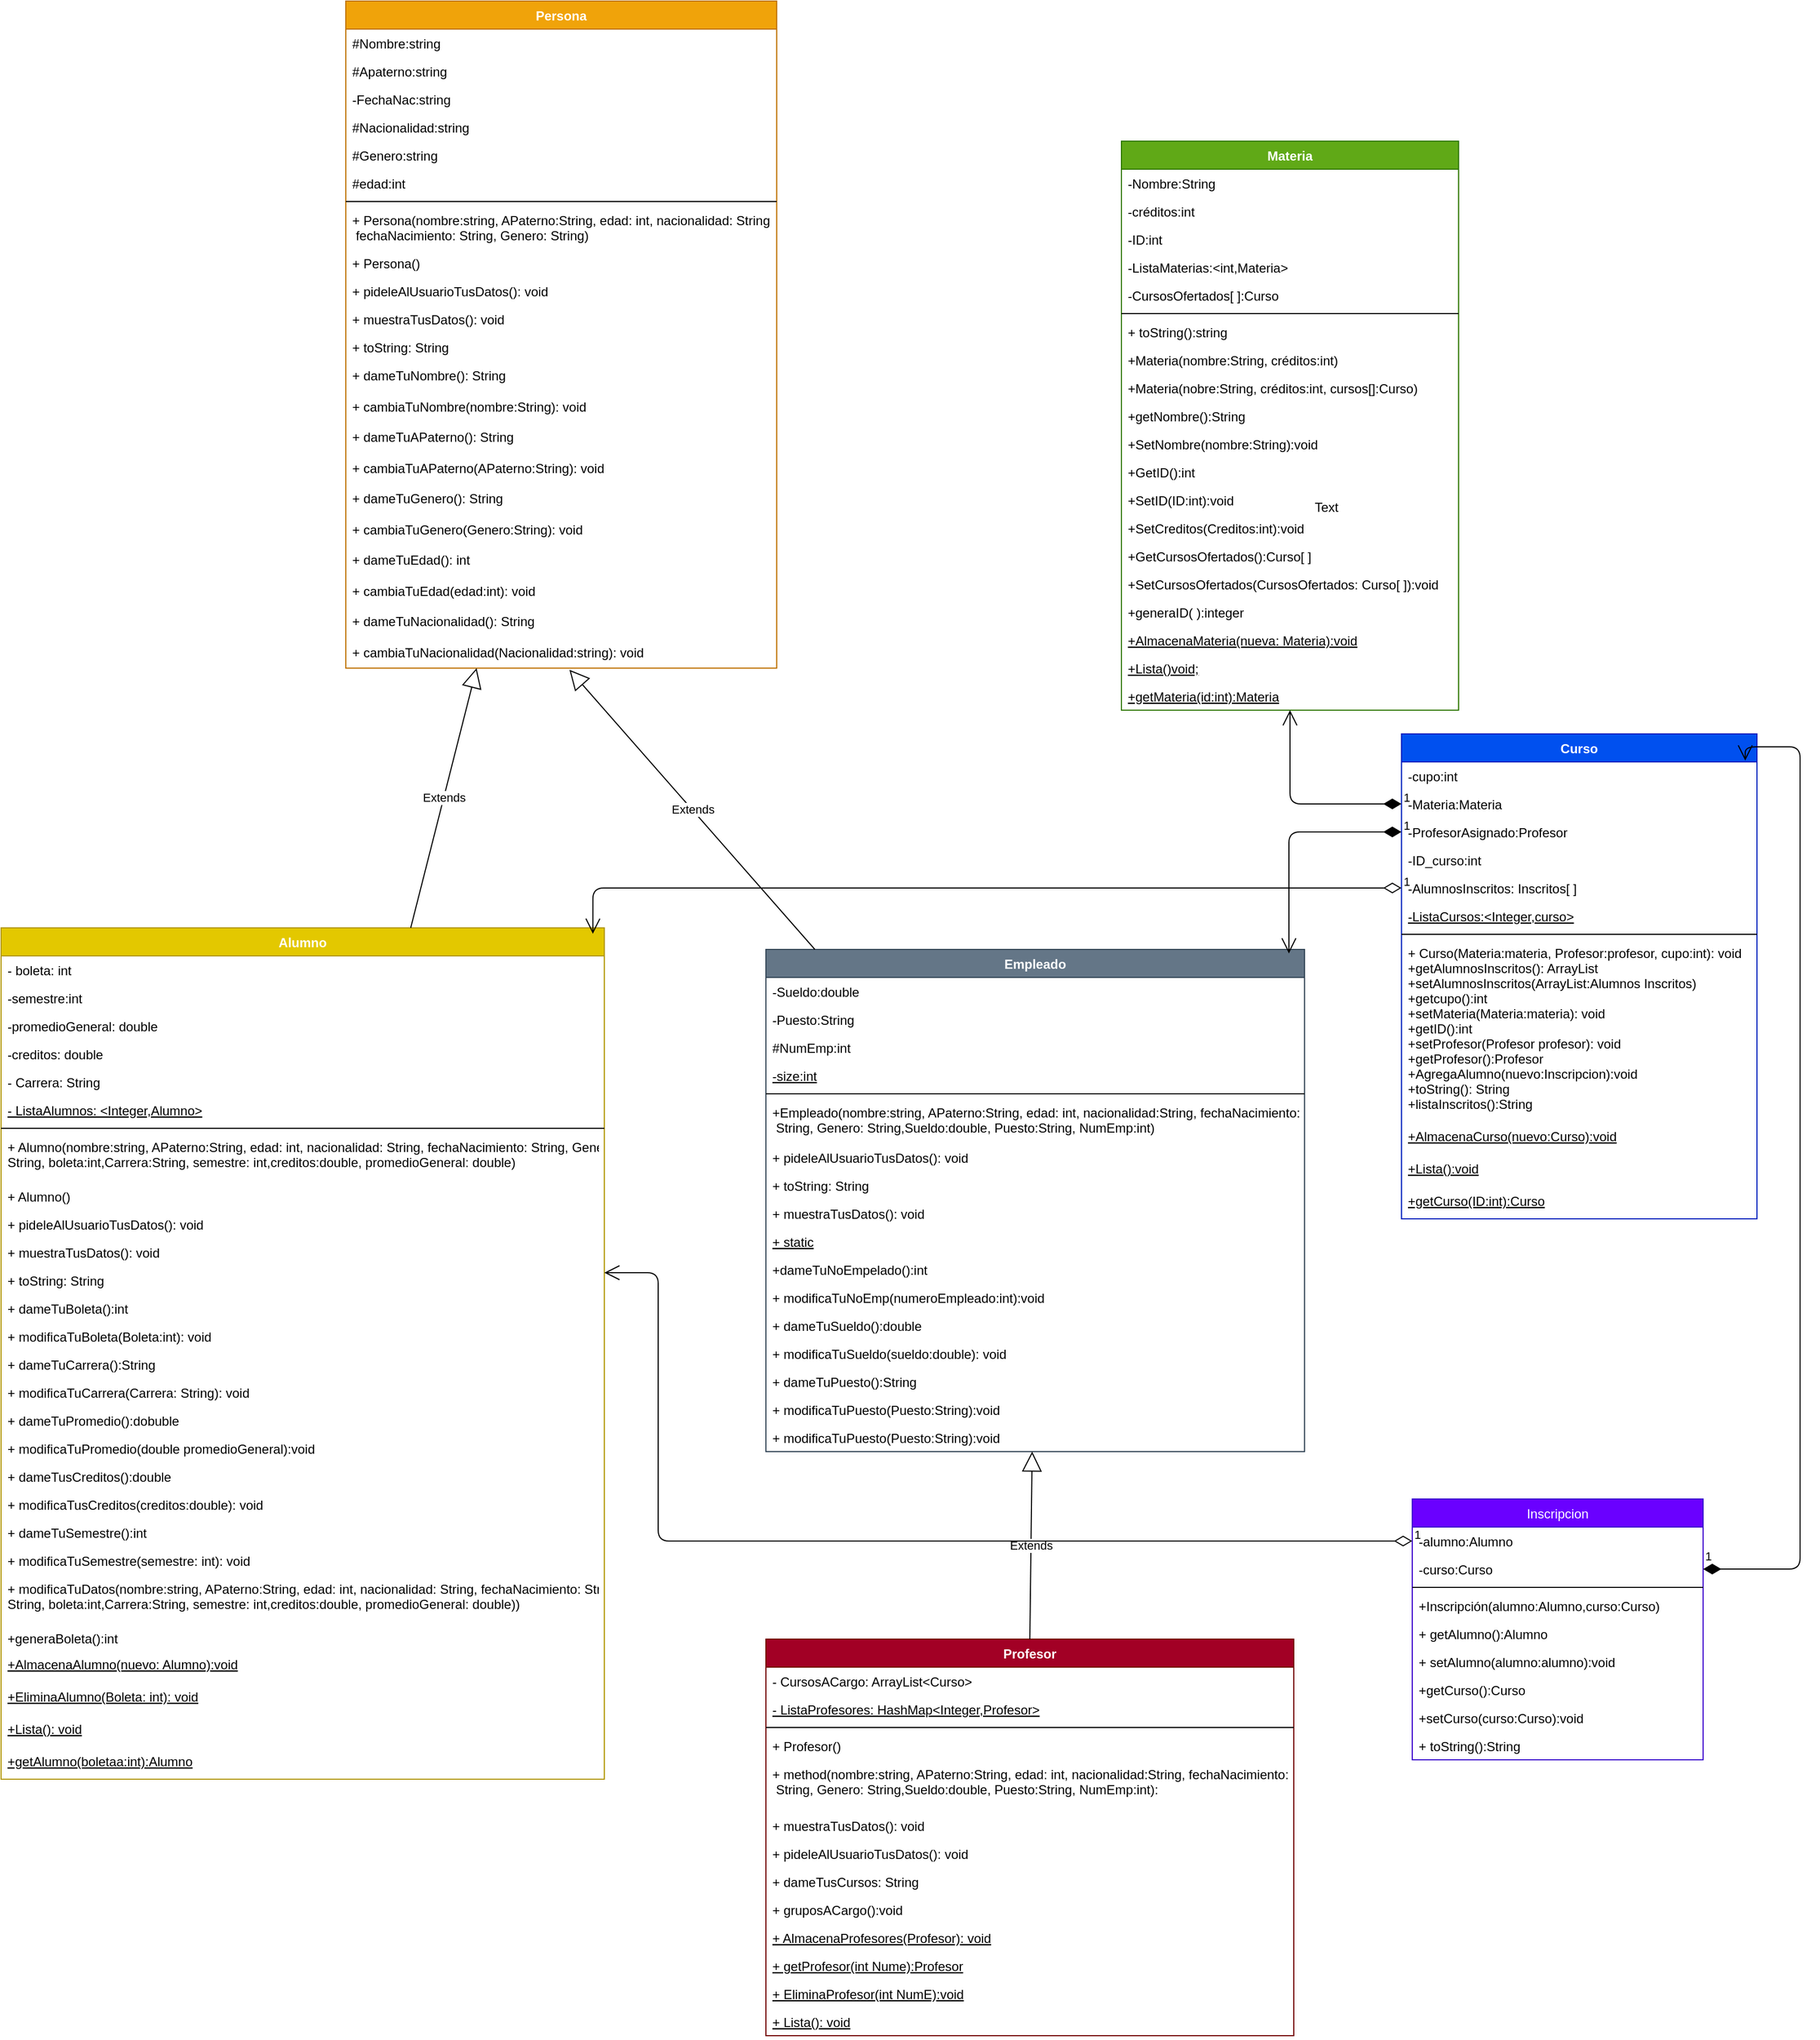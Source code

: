 <mxfile>
    <diagram id="DETd0it6jp1pY8mxOBDr" name="Página-1">
        <mxGraphModel dx="1368" dy="1841" grid="1" gridSize="10" guides="1" tooltips="1" connect="1" arrows="1" fold="1" page="1" pageScale="1" pageWidth="827" pageHeight="1169" math="0" shadow="0">
            <root>
                <mxCell id="0"/>
                <mxCell id="1" parent="0"/>
                <mxCell id="2" value="Persona" style="swimlane;fontStyle=1;align=center;verticalAlign=top;childLayout=stackLayout;horizontal=1;startSize=26;horizontalStack=0;resizeParent=1;resizeParentMax=0;resizeLast=0;collapsible=1;marginBottom=0;fillColor=#f0a30a;strokeColor=#BD7000;fontColor=#ffffff;" parent="1" vertex="1">
                    <mxGeometry x="-390" y="-750" width="400" height="619" as="geometry"/>
                </mxCell>
                <mxCell id="3" value="#Nombre:string" style="text;strokeColor=none;fillColor=none;align=left;verticalAlign=top;spacingLeft=4;spacingRight=4;overflow=hidden;rotatable=0;points=[[0,0.5],[1,0.5]];portConstraint=eastwest;" parent="2" vertex="1">
                    <mxGeometry y="26" width="400" height="26" as="geometry"/>
                </mxCell>
                <mxCell id="4" value="#Apaterno:string" style="text;strokeColor=none;fillColor=none;align=left;verticalAlign=top;spacingLeft=4;spacingRight=4;overflow=hidden;rotatable=0;points=[[0,0.5],[1,0.5]];portConstraint=eastwest;" parent="2" vertex="1">
                    <mxGeometry y="52" width="400" height="26" as="geometry"/>
                </mxCell>
                <mxCell id="5" value="-FechaNac:string" style="text;strokeColor=none;fillColor=none;align=left;verticalAlign=top;spacingLeft=4;spacingRight=4;overflow=hidden;rotatable=0;points=[[0,0.5],[1,0.5]];portConstraint=eastwest;" parent="2" vertex="1">
                    <mxGeometry y="78" width="400" height="26" as="geometry"/>
                </mxCell>
                <mxCell id="6" value="#Nacionalidad:string" style="text;strokeColor=none;fillColor=none;align=left;verticalAlign=top;spacingLeft=4;spacingRight=4;overflow=hidden;rotatable=0;points=[[0,0.5],[1,0.5]];portConstraint=eastwest;" parent="2" vertex="1">
                    <mxGeometry y="104" width="400" height="26" as="geometry"/>
                </mxCell>
                <mxCell id="7" value="#Genero:string" style="text;strokeColor=none;fillColor=none;align=left;verticalAlign=top;spacingLeft=4;spacingRight=4;overflow=hidden;rotatable=0;points=[[0,0.5],[1,0.5]];portConstraint=eastwest;" parent="2" vertex="1">
                    <mxGeometry y="130" width="400" height="26" as="geometry"/>
                </mxCell>
                <mxCell id="8" value="#edad:int" style="text;strokeColor=none;fillColor=none;align=left;verticalAlign=top;spacingLeft=4;spacingRight=4;overflow=hidden;rotatable=0;points=[[0,0.5],[1,0.5]];portConstraint=eastwest;" parent="2" vertex="1">
                    <mxGeometry y="156" width="400" height="26" as="geometry"/>
                </mxCell>
                <mxCell id="9" value="" style="line;strokeWidth=1;fillColor=none;align=left;verticalAlign=middle;spacingTop=-1;spacingLeft=3;spacingRight=3;rotatable=0;labelPosition=right;points=[];portConstraint=eastwest;" parent="2" vertex="1">
                    <mxGeometry y="182" width="400" height="8" as="geometry"/>
                </mxCell>
                <mxCell id="10" value="+ Persona(nombre:string, APaterno:String, edad: int, nacionalidad: String,&#10; fechaNacimiento: String, Genero: String)" style="text;strokeColor=none;fillColor=none;align=left;verticalAlign=top;spacingLeft=4;spacingRight=4;overflow=hidden;rotatable=0;points=[[0,0.5],[1,0.5]];portConstraint=eastwest;" parent="2" vertex="1">
                    <mxGeometry y="190" width="400" height="40" as="geometry"/>
                </mxCell>
                <mxCell id="11" value="+ Persona()" style="text;strokeColor=none;fillColor=none;align=left;verticalAlign=top;spacingLeft=4;spacingRight=4;overflow=hidden;rotatable=0;points=[[0,0.5],[1,0.5]];portConstraint=eastwest;" parent="2" vertex="1">
                    <mxGeometry y="230" width="400" height="26" as="geometry"/>
                </mxCell>
                <mxCell id="12" value="+ pideleAlUsuarioTusDatos(): void " style="text;strokeColor=none;fillColor=none;align=left;verticalAlign=top;spacingLeft=4;spacingRight=4;overflow=hidden;rotatable=0;points=[[0,0.5],[1,0.5]];portConstraint=eastwest;" parent="2" vertex="1">
                    <mxGeometry y="256" width="400" height="26" as="geometry"/>
                </mxCell>
                <mxCell id="13" value="+ muestraTusDatos(): void" style="text;strokeColor=none;fillColor=none;align=left;verticalAlign=top;spacingLeft=4;spacingRight=4;overflow=hidden;rotatable=0;points=[[0,0.5],[1,0.5]];portConstraint=eastwest;" parent="2" vertex="1">
                    <mxGeometry y="282" width="400" height="26" as="geometry"/>
                </mxCell>
                <mxCell id="14" value="+ toString: String" style="text;strokeColor=none;fillColor=none;align=left;verticalAlign=top;spacingLeft=4;spacingRight=4;overflow=hidden;rotatable=0;points=[[0,0.5],[1,0.5]];portConstraint=eastwest;" parent="2" vertex="1">
                    <mxGeometry y="308" width="400" height="26" as="geometry"/>
                </mxCell>
                <mxCell id="15" value="+ dameTuNombre(): String" style="text;strokeColor=none;fillColor=none;align=left;verticalAlign=top;spacingLeft=4;spacingRight=4;overflow=hidden;rotatable=0;points=[[0,0.5],[1,0.5]];portConstraint=eastwest;" parent="2" vertex="1">
                    <mxGeometry y="334" width="400" height="29" as="geometry"/>
                </mxCell>
                <mxCell id="16" value="+ cambiaTuNombre(nombre:String): void" style="text;strokeColor=none;fillColor=none;align=left;verticalAlign=top;spacingLeft=4;spacingRight=4;overflow=hidden;rotatable=0;points=[[0,0.5],[1,0.5]];portConstraint=eastwest;" parent="2" vertex="1">
                    <mxGeometry y="363" width="400" height="28" as="geometry"/>
                </mxCell>
                <mxCell id="17" value="+ dameTuAPaterno(): String" style="text;strokeColor=none;fillColor=none;align=left;verticalAlign=top;spacingLeft=4;spacingRight=4;overflow=hidden;rotatable=0;points=[[0,0.5],[1,0.5]];portConstraint=eastwest;" parent="2" vertex="1">
                    <mxGeometry y="391" width="400" height="29" as="geometry"/>
                </mxCell>
                <mxCell id="18" value="+ cambiaTuAPaterno(APaterno:String): void" style="text;strokeColor=none;fillColor=none;align=left;verticalAlign=top;spacingLeft=4;spacingRight=4;overflow=hidden;rotatable=0;points=[[0,0.5],[1,0.5]];portConstraint=eastwest;" parent="2" vertex="1">
                    <mxGeometry y="420" width="400" height="28" as="geometry"/>
                </mxCell>
                <mxCell id="19" value="+ dameTuGenero(): String" style="text;strokeColor=none;fillColor=none;align=left;verticalAlign=top;spacingLeft=4;spacingRight=4;overflow=hidden;rotatable=0;points=[[0,0.5],[1,0.5]];portConstraint=eastwest;" parent="2" vertex="1">
                    <mxGeometry y="448" width="400" height="29" as="geometry"/>
                </mxCell>
                <mxCell id="20" value="+ cambiaTuGenero(Genero:String): void" style="text;strokeColor=none;fillColor=none;align=left;verticalAlign=top;spacingLeft=4;spacingRight=4;overflow=hidden;rotatable=0;points=[[0,0.5],[1,0.5]];portConstraint=eastwest;" parent="2" vertex="1">
                    <mxGeometry y="477" width="400" height="28" as="geometry"/>
                </mxCell>
                <mxCell id="21" value="+ dameTuEdad(): int" style="text;strokeColor=none;fillColor=none;align=left;verticalAlign=top;spacingLeft=4;spacingRight=4;overflow=hidden;rotatable=0;points=[[0,0.5],[1,0.5]];portConstraint=eastwest;" parent="2" vertex="1">
                    <mxGeometry y="505" width="400" height="29" as="geometry"/>
                </mxCell>
                <mxCell id="22" value="+ cambiaTuEdad(edad:int): void" style="text;strokeColor=none;fillColor=none;align=left;verticalAlign=top;spacingLeft=4;spacingRight=4;overflow=hidden;rotatable=0;points=[[0,0.5],[1,0.5]];portConstraint=eastwest;" parent="2" vertex="1">
                    <mxGeometry y="534" width="400" height="28" as="geometry"/>
                </mxCell>
                <mxCell id="23" value="+ dameTuNacionalidad(): String" style="text;strokeColor=none;fillColor=none;align=left;verticalAlign=top;spacingLeft=4;spacingRight=4;overflow=hidden;rotatable=0;points=[[0,0.5],[1,0.5]];portConstraint=eastwest;" parent="2" vertex="1">
                    <mxGeometry y="562" width="400" height="29" as="geometry"/>
                </mxCell>
                <mxCell id="24" value="+ cambiaTuNacionalidad(Nacionalidad:string): void" style="text;strokeColor=none;fillColor=none;align=left;verticalAlign=top;spacingLeft=4;spacingRight=4;overflow=hidden;rotatable=0;points=[[0,0.5],[1,0.5]];portConstraint=eastwest;" parent="2" vertex="1">
                    <mxGeometry y="591" width="400" height="28" as="geometry"/>
                </mxCell>
                <mxCell id="26" value="Alumno" style="swimlane;fontStyle=1;align=center;verticalAlign=top;childLayout=stackLayout;horizontal=1;startSize=26;horizontalStack=0;resizeParent=1;resizeParentMax=0;resizeLast=0;collapsible=1;marginBottom=0;fillColor=#e3c800;strokeColor=#B09500;fontColor=#ffffff;" parent="1" vertex="1">
                    <mxGeometry x="-710" y="110" width="560" height="790" as="geometry"/>
                </mxCell>
                <mxCell id="27" value="- boleta: int" style="text;strokeColor=none;fillColor=none;align=left;verticalAlign=top;spacingLeft=4;spacingRight=4;overflow=hidden;rotatable=0;points=[[0,0.5],[1,0.5]];portConstraint=eastwest;" parent="26" vertex="1">
                    <mxGeometry y="26" width="560" height="26" as="geometry"/>
                </mxCell>
                <mxCell id="28" value="-semestre:int&#10;&#10;" style="text;strokeColor=none;fillColor=none;align=left;verticalAlign=top;spacingLeft=4;spacingRight=4;overflow=hidden;rotatable=0;points=[[0,0.5],[1,0.5]];portConstraint=eastwest;" parent="26" vertex="1">
                    <mxGeometry y="52" width="560" height="26" as="geometry"/>
                </mxCell>
                <mxCell id="29" value="-promedioGeneral: double" style="text;strokeColor=none;fillColor=none;align=left;verticalAlign=top;spacingLeft=4;spacingRight=4;overflow=hidden;rotatable=0;points=[[0,0.5],[1,0.5]];portConstraint=eastwest;" parent="26" vertex="1">
                    <mxGeometry y="78" width="560" height="26" as="geometry"/>
                </mxCell>
                <mxCell id="30" value="-creditos: double" style="text;strokeColor=none;fillColor=none;align=left;verticalAlign=top;spacingLeft=4;spacingRight=4;overflow=hidden;rotatable=0;points=[[0,0.5],[1,0.5]];portConstraint=eastwest;" parent="26" vertex="1">
                    <mxGeometry y="104" width="560" height="26" as="geometry"/>
                </mxCell>
                <mxCell id="31" value="- Carrera: String&#10;" style="text;strokeColor=none;fillColor=none;align=left;verticalAlign=top;spacingLeft=4;spacingRight=4;overflow=hidden;rotatable=0;points=[[0,0.5],[1,0.5]];portConstraint=eastwest;" parent="26" vertex="1">
                    <mxGeometry y="130" width="560" height="26" as="geometry"/>
                </mxCell>
                <mxCell id="100" value="- ListaAlumnos: &lt;Integer,Alumno&gt;&#10;" style="text;strokeColor=none;fillColor=none;align=left;verticalAlign=top;spacingLeft=4;spacingRight=4;overflow=hidden;rotatable=0;points=[[0,0.5],[1,0.5]];portConstraint=eastwest;fontStyle=4" parent="26" vertex="1">
                    <mxGeometry y="156" width="560" height="26" as="geometry"/>
                </mxCell>
                <mxCell id="32" value="" style="line;strokeWidth=1;fillColor=none;align=left;verticalAlign=middle;spacingTop=-1;spacingLeft=3;spacingRight=3;rotatable=0;labelPosition=right;points=[];portConstraint=eastwest;" parent="26" vertex="1">
                    <mxGeometry y="182" width="560" height="8" as="geometry"/>
                </mxCell>
                <mxCell id="33" value="+ Alumno(nombre:string, APaterno:String, edad: int, nacionalidad: String, fechaNacimiento: String, Genero: &#10;String, boleta:int,Carrera:String, semestre: int,creditos:double, promedioGeneral: double)" style="text;strokeColor=none;fillColor=none;align=left;verticalAlign=top;spacingLeft=4;spacingRight=4;overflow=hidden;rotatable=0;points=[[0,0.5],[1,0.5]];portConstraint=eastwest;" parent="26" vertex="1">
                    <mxGeometry y="190" width="560" height="46" as="geometry"/>
                </mxCell>
                <mxCell id="34" value="+ Alumno()" style="text;strokeColor=none;fillColor=none;align=left;verticalAlign=top;spacingLeft=4;spacingRight=4;overflow=hidden;rotatable=0;points=[[0,0.5],[1,0.5]];portConstraint=eastwest;" parent="26" vertex="1">
                    <mxGeometry y="236" width="560" height="26" as="geometry"/>
                </mxCell>
                <mxCell id="35" value="+ pideleAlUsuarioTusDatos(): void " style="text;strokeColor=none;fillColor=none;align=left;verticalAlign=top;spacingLeft=4;spacingRight=4;overflow=hidden;rotatable=0;points=[[0,0.5],[1,0.5]];portConstraint=eastwest;" parent="26" vertex="1">
                    <mxGeometry y="262" width="560" height="26" as="geometry"/>
                </mxCell>
                <mxCell id="36" value="+ muestraTusDatos(): void" style="text;strokeColor=none;fillColor=none;align=left;verticalAlign=top;spacingLeft=4;spacingRight=4;overflow=hidden;rotatable=0;points=[[0,0.5],[1,0.5]];portConstraint=eastwest;" parent="26" vertex="1">
                    <mxGeometry y="288" width="560" height="26" as="geometry"/>
                </mxCell>
                <mxCell id="37" value="+ toString: String" style="text;strokeColor=none;fillColor=none;align=left;verticalAlign=top;spacingLeft=4;spacingRight=4;overflow=hidden;rotatable=0;points=[[0,0.5],[1,0.5]];portConstraint=eastwest;" parent="26" vertex="1">
                    <mxGeometry y="314" width="560" height="26" as="geometry"/>
                </mxCell>
                <mxCell id="38" value="+ dameTuBoleta():int" style="text;strokeColor=none;fillColor=none;align=left;verticalAlign=top;spacingLeft=4;spacingRight=4;overflow=hidden;rotatable=0;points=[[0,0.5],[1,0.5]];portConstraint=eastwest;" parent="26" vertex="1">
                    <mxGeometry y="340" width="560" height="26" as="geometry"/>
                </mxCell>
                <mxCell id="39" value="+ modificaTuBoleta(Boleta:int): void" style="text;strokeColor=none;fillColor=none;align=left;verticalAlign=top;spacingLeft=4;spacingRight=4;overflow=hidden;rotatable=0;points=[[0,0.5],[1,0.5]];portConstraint=eastwest;" parent="26" vertex="1">
                    <mxGeometry y="366" width="560" height="26" as="geometry"/>
                </mxCell>
                <mxCell id="40" value="+ dameTuCarrera():String" style="text;strokeColor=none;fillColor=none;align=left;verticalAlign=top;spacingLeft=4;spacingRight=4;overflow=hidden;rotatable=0;points=[[0,0.5],[1,0.5]];portConstraint=eastwest;" parent="26" vertex="1">
                    <mxGeometry y="392" width="560" height="26" as="geometry"/>
                </mxCell>
                <mxCell id="41" value="+ modificaTuCarrera(Carrera: String): void" style="text;strokeColor=none;fillColor=none;align=left;verticalAlign=top;spacingLeft=4;spacingRight=4;overflow=hidden;rotatable=0;points=[[0,0.5],[1,0.5]];portConstraint=eastwest;" parent="26" vertex="1">
                    <mxGeometry y="418" width="560" height="26" as="geometry"/>
                </mxCell>
                <mxCell id="42" value="+ dameTuPromedio():dobuble" style="text;strokeColor=none;fillColor=none;align=left;verticalAlign=top;spacingLeft=4;spacingRight=4;overflow=hidden;rotatable=0;points=[[0,0.5],[1,0.5]];portConstraint=eastwest;" parent="26" vertex="1">
                    <mxGeometry y="444" width="560" height="26" as="geometry"/>
                </mxCell>
                <mxCell id="43" value="+ modificaTuPromedio(double promedioGeneral):void" style="text;strokeColor=none;fillColor=none;align=left;verticalAlign=top;spacingLeft=4;spacingRight=4;overflow=hidden;rotatable=0;points=[[0,0.5],[1,0.5]];portConstraint=eastwest;" parent="26" vertex="1">
                    <mxGeometry y="470" width="560" height="26" as="geometry"/>
                </mxCell>
                <mxCell id="44" value="+ dameTusCreditos():double" style="text;strokeColor=none;fillColor=none;align=left;verticalAlign=top;spacingLeft=4;spacingRight=4;overflow=hidden;rotatable=0;points=[[0,0.5],[1,0.5]];portConstraint=eastwest;" parent="26" vertex="1">
                    <mxGeometry y="496" width="560" height="26" as="geometry"/>
                </mxCell>
                <mxCell id="45" value="+ modificaTusCreditos(creditos:double): void" style="text;strokeColor=none;fillColor=none;align=left;verticalAlign=top;spacingLeft=4;spacingRight=4;overflow=hidden;rotatable=0;points=[[0,0.5],[1,0.5]];portConstraint=eastwest;" parent="26" vertex="1">
                    <mxGeometry y="522" width="560" height="26" as="geometry"/>
                </mxCell>
                <mxCell id="46" value="+ dameTuSemestre():int&#10;" style="text;strokeColor=none;fillColor=none;align=left;verticalAlign=top;spacingLeft=4;spacingRight=4;overflow=hidden;rotatable=0;points=[[0,0.5],[1,0.5]];portConstraint=eastwest;" parent="26" vertex="1">
                    <mxGeometry y="548" width="560" height="26" as="geometry"/>
                </mxCell>
                <mxCell id="47" value="+ modificaTuSemestre(semestre: int): void" style="text;strokeColor=none;fillColor=none;align=left;verticalAlign=top;spacingLeft=4;spacingRight=4;overflow=hidden;rotatable=0;points=[[0,0.5],[1,0.5]];portConstraint=eastwest;" parent="26" vertex="1">
                    <mxGeometry y="574" width="560" height="26" as="geometry"/>
                </mxCell>
                <mxCell id="48" value="+ modificaTuDatos(nombre:string, APaterno:String, edad: int, nacionalidad: String, fechaNacimiento: String, Genero:&#10;String, boleta:int,Carrera:String, semestre: int,creditos:double, promedioGeneral: double))" style="text;strokeColor=none;fillColor=none;align=left;verticalAlign=top;spacingLeft=4;spacingRight=4;overflow=hidden;rotatable=0;points=[[0,0.5],[1,0.5]];portConstraint=eastwest;" parent="26" vertex="1">
                    <mxGeometry y="600" width="560" height="46" as="geometry"/>
                </mxCell>
                <mxCell id="101" value="+generaBoleta():int" style="text;strokeColor=none;fillColor=none;align=left;verticalAlign=top;spacingLeft=4;spacingRight=4;overflow=hidden;rotatable=0;points=[[0,0.5],[1,0.5]];portConstraint=eastwest;" parent="26" vertex="1">
                    <mxGeometry y="646" width="560" height="24" as="geometry"/>
                </mxCell>
                <mxCell id="102" value="+AlmacenaAlumno(nuevo: Alumno):void" style="text;strokeColor=none;fillColor=none;align=left;verticalAlign=top;spacingLeft=4;spacingRight=4;overflow=hidden;rotatable=0;points=[[0,0.5],[1,0.5]];portConstraint=eastwest;fontStyle=4" parent="26" vertex="1">
                    <mxGeometry y="670" width="560" height="30" as="geometry"/>
                </mxCell>
                <mxCell id="103" value="+EliminaAlumno(Boleta: int): void" style="text;strokeColor=none;fillColor=none;align=left;verticalAlign=top;spacingLeft=4;spacingRight=4;overflow=hidden;rotatable=0;points=[[0,0.5],[1,0.5]];portConstraint=eastwest;fontStyle=4" parent="26" vertex="1">
                    <mxGeometry y="700" width="560" height="30" as="geometry"/>
                </mxCell>
                <mxCell id="104" value="+Lista(): void" style="text;strokeColor=none;fillColor=none;align=left;verticalAlign=top;spacingLeft=4;spacingRight=4;overflow=hidden;rotatable=0;points=[[0,0.5],[1,0.5]];portConstraint=eastwest;fontStyle=4" parent="26" vertex="1">
                    <mxGeometry y="730" width="560" height="30" as="geometry"/>
                </mxCell>
                <mxCell id="186" value="+getAlumno(boletaa:int):Alumno" style="text;strokeColor=none;fillColor=none;align=left;verticalAlign=top;spacingLeft=4;spacingRight=4;overflow=hidden;rotatable=0;points=[[0,0.5],[1,0.5]];portConstraint=eastwest;fontStyle=4" vertex="1" parent="26">
                    <mxGeometry y="760" width="560" height="30" as="geometry"/>
                </mxCell>
                <mxCell id="49" value="Profesor" style="swimlane;fontStyle=1;align=center;verticalAlign=top;childLayout=stackLayout;horizontal=1;startSize=26;horizontalStack=0;resizeParent=1;resizeParentMax=0;resizeLast=0;collapsible=1;marginBottom=0;fillColor=#a20025;strokeColor=#6F0000;fontColor=#ffffff;" parent="1" vertex="1">
                    <mxGeometry y="770" width="490" height="368" as="geometry"/>
                </mxCell>
                <mxCell id="50" value="- CursosACargo: ArrayList&lt;Curso&gt;" style="text;strokeColor=none;fillColor=none;align=left;verticalAlign=top;spacingLeft=4;spacingRight=4;overflow=hidden;rotatable=0;points=[[0,0.5],[1,0.5]];portConstraint=eastwest;" parent="49" vertex="1">
                    <mxGeometry y="26" width="490" height="26" as="geometry"/>
                </mxCell>
                <mxCell id="141" value="- ListaProfesores: HashMap&lt;Integer,Profesor&gt;" style="text;strokeColor=none;fillColor=none;align=left;verticalAlign=top;spacingLeft=4;spacingRight=4;overflow=hidden;rotatable=0;points=[[0,0.5],[1,0.5]];portConstraint=eastwest;fontStyle=4" parent="49" vertex="1">
                    <mxGeometry y="52" width="490" height="26" as="geometry"/>
                </mxCell>
                <mxCell id="51" value="" style="line;strokeWidth=1;fillColor=none;align=left;verticalAlign=middle;spacingTop=-1;spacingLeft=3;spacingRight=3;rotatable=0;labelPosition=right;points=[];portConstraint=eastwest;" parent="49" vertex="1">
                    <mxGeometry y="78" width="490" height="8" as="geometry"/>
                </mxCell>
                <mxCell id="142" value="+ Profesor()" style="text;strokeColor=none;fillColor=none;align=left;verticalAlign=top;spacingLeft=4;spacingRight=4;overflow=hidden;rotatable=0;points=[[0,0.5],[1,0.5]];portConstraint=eastwest;" parent="49" vertex="1">
                    <mxGeometry y="86" width="490" height="26" as="geometry"/>
                </mxCell>
                <mxCell id="52" value="+ method(nombre:string, APaterno:String, edad: int, nacionalidad:String, fechaNacimiento:&#10; String, Genero: String,Sueldo:double, Puesto:String, NumEmp:int): " style="text;strokeColor=none;fillColor=none;align=left;verticalAlign=top;spacingLeft=4;spacingRight=4;overflow=hidden;rotatable=0;points=[[0,0.5],[1,0.5]];portConstraint=eastwest;" parent="49" vertex="1">
                    <mxGeometry y="112" width="490" height="48" as="geometry"/>
                </mxCell>
                <mxCell id="147" value="+ muestraTusDatos(): void" style="text;strokeColor=none;fillColor=none;align=left;verticalAlign=top;spacingLeft=4;spacingRight=4;overflow=hidden;rotatable=0;points=[[0,0.5],[1,0.5]];portConstraint=eastwest;" parent="49" vertex="1">
                    <mxGeometry y="160" width="490" height="26" as="geometry"/>
                </mxCell>
                <mxCell id="146" value="+ pideleAlUsuarioTusDatos(): void " style="text;strokeColor=none;fillColor=none;align=left;verticalAlign=top;spacingLeft=4;spacingRight=4;overflow=hidden;rotatable=0;points=[[0,0.5],[1,0.5]];portConstraint=eastwest;" parent="49" vertex="1">
                    <mxGeometry y="186" width="490" height="26" as="geometry"/>
                </mxCell>
                <mxCell id="149" value="+ dameTusCursos: String" style="text;strokeColor=none;fillColor=none;align=left;verticalAlign=top;spacingLeft=4;spacingRight=4;overflow=hidden;rotatable=0;points=[[0,0.5],[1,0.5]];portConstraint=eastwest;" parent="49" vertex="1">
                    <mxGeometry y="212" width="490" height="26" as="geometry"/>
                </mxCell>
                <mxCell id="154" value="+ gruposACargo():void&#10;" style="text;strokeColor=none;fillColor=none;align=left;verticalAlign=top;spacingLeft=4;spacingRight=4;overflow=hidden;rotatable=0;points=[[0,0.5],[1,0.5]];portConstraint=eastwest;fontStyle=0" parent="49" vertex="1">
                    <mxGeometry y="238" width="490" height="26" as="geometry"/>
                </mxCell>
                <mxCell id="151" value="+ AlmacenaProfesores(Profesor): void" style="text;strokeColor=none;fillColor=none;align=left;verticalAlign=top;spacingLeft=4;spacingRight=4;overflow=hidden;rotatable=0;points=[[0,0.5],[1,0.5]];portConstraint=eastwest;fontStyle=4" parent="49" vertex="1">
                    <mxGeometry y="264" width="490" height="26" as="geometry"/>
                </mxCell>
                <mxCell id="150" value="+ getProfesor(int Nume):Profesor" style="text;strokeColor=none;fillColor=none;align=left;verticalAlign=top;spacingLeft=4;spacingRight=4;overflow=hidden;rotatable=0;points=[[0,0.5],[1,0.5]];portConstraint=eastwest;fontStyle=4" parent="49" vertex="1">
                    <mxGeometry y="290" width="490" height="26" as="geometry"/>
                </mxCell>
                <mxCell id="152" value="+ EliminaProfesor(int NumE):void" style="text;strokeColor=none;fillColor=none;align=left;verticalAlign=top;spacingLeft=4;spacingRight=4;overflow=hidden;rotatable=0;points=[[0,0.5],[1,0.5]];portConstraint=eastwest;fontStyle=4" parent="49" vertex="1">
                    <mxGeometry y="316" width="490" height="26" as="geometry"/>
                </mxCell>
                <mxCell id="153" value="+ Lista(): void" style="text;strokeColor=none;fillColor=none;align=left;verticalAlign=top;spacingLeft=4;spacingRight=4;overflow=hidden;rotatable=0;points=[[0,0.5],[1,0.5]];portConstraint=eastwest;fontStyle=4" parent="49" vertex="1">
                    <mxGeometry y="342" width="490" height="26" as="geometry"/>
                </mxCell>
                <mxCell id="57" value="Materia" style="swimlane;fontStyle=1;align=center;verticalAlign=top;childLayout=stackLayout;horizontal=1;startSize=26;horizontalStack=0;resizeParent=1;resizeParentMax=0;resizeLast=0;collapsible=1;marginBottom=0;fillColor=#60a917;strokeColor=#2D7600;fontColor=#ffffff;" parent="1" vertex="1">
                    <mxGeometry x="330" y="-620" width="313" height="528" as="geometry"/>
                </mxCell>
                <mxCell id="59" value="-Nombre:String&#10;" style="text;strokeColor=none;fillColor=none;align=left;verticalAlign=top;spacingLeft=4;spacingRight=4;overflow=hidden;rotatable=0;points=[[0,0.5],[1,0.5]];portConstraint=eastwest;" parent="57" vertex="1">
                    <mxGeometry y="26" width="313" height="26" as="geometry"/>
                </mxCell>
                <mxCell id="60" value="-créditos:int" style="text;strokeColor=none;fillColor=none;align=left;verticalAlign=top;spacingLeft=4;spacingRight=4;overflow=hidden;rotatable=0;points=[[0,0.5],[1,0.5]];portConstraint=eastwest;" parent="57" vertex="1">
                    <mxGeometry y="52" width="313" height="26" as="geometry"/>
                </mxCell>
                <mxCell id="61" value="-ID:int" style="text;strokeColor=none;fillColor=none;align=left;verticalAlign=top;spacingLeft=4;spacingRight=4;overflow=hidden;rotatable=0;points=[[0,0.5],[1,0.5]];portConstraint=eastwest;" parent="57" vertex="1">
                    <mxGeometry y="78" width="313" height="26" as="geometry"/>
                </mxCell>
                <mxCell id="107" value="-ListaMaterias:&lt;int,Materia&gt;" style="text;strokeColor=none;fillColor=none;align=left;verticalAlign=top;spacingLeft=4;spacingRight=4;overflow=hidden;rotatable=0;points=[[0,0.5],[1,0.5]];portConstraint=eastwest;" parent="57" vertex="1">
                    <mxGeometry y="104" width="313" height="26" as="geometry"/>
                </mxCell>
                <mxCell id="109" value="-CursosOfertados[ ]:Curso" style="text;strokeColor=none;fillColor=none;align=left;verticalAlign=top;spacingLeft=4;spacingRight=4;overflow=hidden;rotatable=0;points=[[0,0.5],[1,0.5]];portConstraint=eastwest;" parent="57" vertex="1">
                    <mxGeometry y="130" width="313" height="26" as="geometry"/>
                </mxCell>
                <mxCell id="62" value="" style="line;strokeWidth=1;fillColor=none;align=left;verticalAlign=middle;spacingTop=-1;spacingLeft=3;spacingRight=3;rotatable=0;labelPosition=right;points=[];portConstraint=eastwest;" parent="57" vertex="1">
                    <mxGeometry y="156" width="313" height="8" as="geometry"/>
                </mxCell>
                <mxCell id="167" value="+ toString():string" style="text;strokeColor=none;fillColor=none;align=left;verticalAlign=top;spacingLeft=4;spacingRight=4;overflow=hidden;rotatable=0;points=[[0,0.5],[1,0.5]];portConstraint=eastwest;" vertex="1" parent="57">
                    <mxGeometry y="164" width="313" height="26" as="geometry"/>
                </mxCell>
                <mxCell id="63" value="+Materia(nombre:String, créditos:int)" style="text;strokeColor=none;fillColor=none;align=left;verticalAlign=top;spacingLeft=4;spacingRight=4;overflow=hidden;rotatable=0;points=[[0,0.5],[1,0.5]];portConstraint=eastwest;" parent="57" vertex="1">
                    <mxGeometry y="190" width="313" height="26" as="geometry"/>
                </mxCell>
                <mxCell id="108" value="+Materia(nobre:String, créditos:int, cursos[]:Curso)" style="text;strokeColor=none;fillColor=none;align=left;verticalAlign=top;spacingLeft=4;spacingRight=4;overflow=hidden;rotatable=0;points=[[0,0.5],[1,0.5]];portConstraint=eastwest;" parent="57" vertex="1">
                    <mxGeometry y="216" width="313" height="26" as="geometry"/>
                </mxCell>
                <mxCell id="110" value="+getNombre():String" style="text;strokeColor=none;fillColor=none;align=left;verticalAlign=top;spacingLeft=4;spacingRight=4;overflow=hidden;rotatable=0;points=[[0,0.5],[1,0.5]];portConstraint=eastwest;" parent="57" vertex="1">
                    <mxGeometry y="242" width="313" height="26" as="geometry"/>
                </mxCell>
                <mxCell id="111" value="+SetNombre(nombre:String):void" style="text;strokeColor=none;fillColor=none;align=left;verticalAlign=top;spacingLeft=4;spacingRight=4;overflow=hidden;rotatable=0;points=[[0,0.5],[1,0.5]];portConstraint=eastwest;" parent="57" vertex="1">
                    <mxGeometry y="268" width="313" height="26" as="geometry"/>
                </mxCell>
                <mxCell id="112" value="+GetID():int" style="text;strokeColor=none;fillColor=none;align=left;verticalAlign=top;spacingLeft=4;spacingRight=4;overflow=hidden;rotatable=0;points=[[0,0.5],[1,0.5]];portConstraint=eastwest;" parent="57" vertex="1">
                    <mxGeometry y="294" width="313" height="26" as="geometry"/>
                </mxCell>
                <mxCell id="113" value="+SetID(ID:int):void" style="text;strokeColor=none;fillColor=none;align=left;verticalAlign=top;spacingLeft=4;spacingRight=4;overflow=hidden;rotatable=0;points=[[0,0.5],[1,0.5]];portConstraint=eastwest;" parent="57" vertex="1">
                    <mxGeometry y="320" width="313" height="26" as="geometry"/>
                </mxCell>
                <mxCell id="115" value="+SetCreditos(Creditos:int):void" style="text;strokeColor=none;fillColor=none;align=left;verticalAlign=top;spacingLeft=4;spacingRight=4;overflow=hidden;rotatable=0;points=[[0,0.5],[1,0.5]];portConstraint=eastwest;" parent="57" vertex="1">
                    <mxGeometry y="346" width="313" height="26" as="geometry"/>
                </mxCell>
                <mxCell id="116" value="+GetCursosOfertados():Curso[ ]" style="text;strokeColor=none;fillColor=none;align=left;verticalAlign=top;spacingLeft=4;spacingRight=4;overflow=hidden;rotatable=0;points=[[0,0.5],[1,0.5]];portConstraint=eastwest;" parent="57" vertex="1">
                    <mxGeometry y="372" width="313" height="26" as="geometry"/>
                </mxCell>
                <mxCell id="117" value="+SetCursosOfertados(CursosOfertados: Curso[ ]):void" style="text;strokeColor=none;fillColor=none;align=left;verticalAlign=top;spacingLeft=4;spacingRight=4;overflow=hidden;rotatable=0;points=[[0,0.5],[1,0.5]];portConstraint=eastwest;" parent="57" vertex="1">
                    <mxGeometry y="398" width="313" height="26" as="geometry"/>
                </mxCell>
                <mxCell id="118" value="+generaID( ):integer" style="text;strokeColor=none;fillColor=none;align=left;verticalAlign=top;spacingLeft=4;spacingRight=4;overflow=hidden;rotatable=0;points=[[0,0.5],[1,0.5]];portConstraint=eastwest;" parent="57" vertex="1">
                    <mxGeometry y="424" width="313" height="26" as="geometry"/>
                </mxCell>
                <mxCell id="121" value="+AlmacenaMateria(nueva: Materia):void" style="text;strokeColor=none;fillColor=none;align=left;verticalAlign=top;spacingLeft=4;spacingRight=4;overflow=hidden;rotatable=0;points=[[0,0.5],[1,0.5]];portConstraint=eastwest;fontStyle=4" parent="57" vertex="1">
                    <mxGeometry y="450" width="313" height="26" as="geometry"/>
                </mxCell>
                <mxCell id="122" value="+Lista()void;" style="text;strokeColor=none;fillColor=none;align=left;verticalAlign=top;spacingLeft=4;spacingRight=4;overflow=hidden;rotatable=0;points=[[0,0.5],[1,0.5]];portConstraint=eastwest;fontStyle=4" parent="57" vertex="1">
                    <mxGeometry y="476" width="313" height="26" as="geometry"/>
                </mxCell>
                <mxCell id="168" value="+getMateria(id:int):Materia" style="text;strokeColor=none;fillColor=none;align=left;verticalAlign=top;spacingLeft=4;spacingRight=4;overflow=hidden;rotatable=0;points=[[0,0.5],[1,0.5]];portConstraint=eastwest;fontStyle=4" vertex="1" parent="57">
                    <mxGeometry y="502" width="313" height="26" as="geometry"/>
                </mxCell>
                <mxCell id="70" value="Empleado" style="swimlane;fontStyle=1;align=center;verticalAlign=top;childLayout=stackLayout;horizontal=1;startSize=26;horizontalStack=0;resizeParent=1;resizeParentMax=0;resizeLast=0;collapsible=1;marginBottom=0;fillColor=#647687;strokeColor=#314354;fontColor=#ffffff;" parent="1" vertex="1">
                    <mxGeometry y="130" width="500" height="466" as="geometry"/>
                </mxCell>
                <mxCell id="71" value="-Sueldo:double" style="text;strokeColor=none;fillColor=none;align=left;verticalAlign=top;spacingLeft=4;spacingRight=4;overflow=hidden;rotatable=0;points=[[0,0.5],[1,0.5]];portConstraint=eastwest;" parent="70" vertex="1">
                    <mxGeometry y="26" width="500" height="26" as="geometry"/>
                </mxCell>
                <mxCell id="73" value="-Puesto:String" style="text;strokeColor=none;fillColor=none;align=left;verticalAlign=top;spacingLeft=4;spacingRight=4;overflow=hidden;rotatable=0;points=[[0,0.5],[1,0.5]];portConstraint=eastwest;" parent="70" vertex="1">
                    <mxGeometry y="52" width="500" height="26" as="geometry"/>
                </mxCell>
                <mxCell id="74" value="#NumEmp:int" style="text;strokeColor=none;fillColor=none;align=left;verticalAlign=top;spacingLeft=4;spacingRight=4;overflow=hidden;rotatable=0;points=[[0,0.5],[1,0.5]];portConstraint=eastwest;" parent="70" vertex="1">
                    <mxGeometry y="78" width="500" height="26" as="geometry"/>
                </mxCell>
                <mxCell id="125" value="-size:int" style="text;strokeColor=none;fillColor=none;align=left;verticalAlign=top;spacingLeft=4;spacingRight=4;overflow=hidden;rotatable=0;points=[[0,0.5],[1,0.5]];portConstraint=eastwest;fontStyle=4" parent="70" vertex="1">
                    <mxGeometry y="104" width="500" height="26" as="geometry"/>
                </mxCell>
                <mxCell id="75" value="" style="line;strokeWidth=1;fillColor=none;align=left;verticalAlign=middle;spacingTop=-1;spacingLeft=3;spacingRight=3;rotatable=0;labelPosition=right;points=[];portConstraint=eastwest;" parent="70" vertex="1">
                    <mxGeometry y="130" width="500" height="8" as="geometry"/>
                </mxCell>
                <mxCell id="76" value="+Empleado(nombre:string, APaterno:String, edad: int, nacionalidad:String, fechaNacimiento:&#10; String, Genero: String,Sueldo:double, Puesto:String, NumEmp:int)" style="text;strokeColor=none;fillColor=none;align=left;verticalAlign=top;spacingLeft=4;spacingRight=4;overflow=hidden;rotatable=0;points=[[0,0.5],[1,0.5]];portConstraint=eastwest;" parent="70" vertex="1">
                    <mxGeometry y="138" width="500" height="42" as="geometry"/>
                </mxCell>
                <mxCell id="128" value="+ pideleAlUsuarioTusDatos(): void " style="text;strokeColor=none;fillColor=none;align=left;verticalAlign=top;spacingLeft=4;spacingRight=4;overflow=hidden;rotatable=0;points=[[0,0.5],[1,0.5]];portConstraint=eastwest;" parent="70" vertex="1">
                    <mxGeometry y="180" width="500" height="26" as="geometry"/>
                </mxCell>
                <mxCell id="130" value="+ toString: String" style="text;strokeColor=none;fillColor=none;align=left;verticalAlign=top;spacingLeft=4;spacingRight=4;overflow=hidden;rotatable=0;points=[[0,0.5],[1,0.5]];portConstraint=eastwest;" parent="70" vertex="1">
                    <mxGeometry y="206" width="500" height="26" as="geometry"/>
                </mxCell>
                <mxCell id="129" value="+ muestraTusDatos(): void" style="text;strokeColor=none;fillColor=none;align=left;verticalAlign=top;spacingLeft=4;spacingRight=4;overflow=hidden;rotatable=0;points=[[0,0.5],[1,0.5]];portConstraint=eastwest;" parent="70" vertex="1">
                    <mxGeometry y="232" width="500" height="26" as="geometry"/>
                </mxCell>
                <mxCell id="132" value="+ static" style="text;strokeColor=none;fillColor=none;align=left;verticalAlign=top;spacingLeft=4;spacingRight=4;overflow=hidden;rotatable=0;points=[[0,0.5],[1,0.5]];portConstraint=eastwest;fontStyle=4" parent="70" vertex="1">
                    <mxGeometry y="258" width="500" height="26" as="geometry"/>
                </mxCell>
                <mxCell id="134" value="+dameTuNoEmpelado():int " style="text;strokeColor=none;fillColor=none;align=left;verticalAlign=top;spacingLeft=4;spacingRight=4;overflow=hidden;rotatable=0;points=[[0,0.5],[1,0.5]];portConstraint=eastwest;fontStyle=0" parent="70" vertex="1">
                    <mxGeometry y="284" width="500" height="26" as="geometry"/>
                </mxCell>
                <mxCell id="135" value="+ modificaTuNoEmp(numeroEmpleado:int):void" style="text;strokeColor=none;fillColor=none;align=left;verticalAlign=top;spacingLeft=4;spacingRight=4;overflow=hidden;rotatable=0;points=[[0,0.5],[1,0.5]];portConstraint=eastwest;fontStyle=0" parent="70" vertex="1">
                    <mxGeometry y="310" width="500" height="26" as="geometry"/>
                </mxCell>
                <mxCell id="136" value="+ dameTuSueldo():double" style="text;strokeColor=none;fillColor=none;align=left;verticalAlign=top;spacingLeft=4;spacingRight=4;overflow=hidden;rotatable=0;points=[[0,0.5],[1,0.5]];portConstraint=eastwest;fontStyle=0" parent="70" vertex="1">
                    <mxGeometry y="336" width="500" height="26" as="geometry"/>
                </mxCell>
                <mxCell id="137" value="+ modificaTuSueldo(sueldo:double): void" style="text;strokeColor=none;fillColor=none;align=left;verticalAlign=top;spacingLeft=4;spacingRight=4;overflow=hidden;rotatable=0;points=[[0,0.5],[1,0.5]];portConstraint=eastwest;fontStyle=0" parent="70" vertex="1">
                    <mxGeometry y="362" width="500" height="26" as="geometry"/>
                </mxCell>
                <mxCell id="138" value="+ dameTuPuesto():String" style="text;strokeColor=none;fillColor=none;align=left;verticalAlign=top;spacingLeft=4;spacingRight=4;overflow=hidden;rotatable=0;points=[[0,0.5],[1,0.5]];portConstraint=eastwest;fontStyle=0" parent="70" vertex="1">
                    <mxGeometry y="388" width="500" height="26" as="geometry"/>
                </mxCell>
                <mxCell id="139" value="+ modificaTuPuesto(Puesto:String):void" style="text;strokeColor=none;fillColor=none;align=left;verticalAlign=top;spacingLeft=4;spacingRight=4;overflow=hidden;rotatable=0;points=[[0,0.5],[1,0.5]];portConstraint=eastwest;fontStyle=0" parent="70" vertex="1">
                    <mxGeometry y="414" width="500" height="26" as="geometry"/>
                </mxCell>
                <mxCell id="140" value="+ modificaTuPuesto(Puesto:String):void" style="text;strokeColor=none;fillColor=none;align=left;verticalAlign=top;spacingLeft=4;spacingRight=4;overflow=hidden;rotatable=0;points=[[0,0.5],[1,0.5]];portConstraint=eastwest;fontStyle=0" parent="70" vertex="1">
                    <mxGeometry y="440" width="500" height="26" as="geometry"/>
                </mxCell>
                <mxCell id="84" value="Curso" style="swimlane;fontStyle=1;align=center;verticalAlign=top;childLayout=stackLayout;horizontal=1;startSize=26;horizontalStack=0;resizeParent=1;resizeParentMax=0;resizeLast=0;collapsible=1;marginBottom=0;fillColor=#0050ef;strokeColor=#001DBC;fontColor=#ffffff;" parent="1" vertex="1">
                    <mxGeometry x="590" y="-70" width="330" height="450" as="geometry"/>
                </mxCell>
                <mxCell id="85" value="-cupo:int" style="text;strokeColor=none;fillColor=none;align=left;verticalAlign=top;spacingLeft=4;spacingRight=4;overflow=hidden;rotatable=0;points=[[0,0.5],[1,0.5]];portConstraint=eastwest;" parent="84" vertex="1">
                    <mxGeometry y="26" width="330" height="26" as="geometry"/>
                </mxCell>
                <mxCell id="86" value="-Materia:Materia" style="text;strokeColor=none;fillColor=none;align=left;verticalAlign=top;spacingLeft=4;spacingRight=4;overflow=hidden;rotatable=0;points=[[0,0.5],[1,0.5]];portConstraint=eastwest;" parent="84" vertex="1">
                    <mxGeometry y="52" width="330" height="26" as="geometry"/>
                </mxCell>
                <mxCell id="87" value="-ProfesorAsignado:Profesor" style="text;strokeColor=none;fillColor=none;align=left;verticalAlign=top;spacingLeft=4;spacingRight=4;overflow=hidden;rotatable=0;points=[[0,0.5],[1,0.5]];portConstraint=eastwest;" parent="84" vertex="1">
                    <mxGeometry y="78" width="330" height="26" as="geometry"/>
                </mxCell>
                <mxCell id="88" value="-ID_curso:int" style="text;strokeColor=none;fillColor=none;align=left;verticalAlign=top;spacingLeft=4;spacingRight=4;overflow=hidden;rotatable=0;points=[[0,0.5],[1,0.5]];portConstraint=eastwest;" parent="84" vertex="1">
                    <mxGeometry y="104" width="330" height="26" as="geometry"/>
                </mxCell>
                <mxCell id="123" value="-AlumnosInscritos: Inscritos[ ] " style="text;strokeColor=none;fillColor=none;align=left;verticalAlign=top;spacingLeft=4;spacingRight=4;overflow=hidden;rotatable=0;points=[[0,0.5],[1,0.5]];portConstraint=eastwest;" parent="84" vertex="1">
                    <mxGeometry y="130" width="330" height="26" as="geometry"/>
                </mxCell>
                <mxCell id="124" value="-ListaCursos:&lt;Integer,curso&gt;" style="text;strokeColor=none;fillColor=none;align=left;verticalAlign=top;spacingLeft=4;spacingRight=4;overflow=hidden;rotatable=0;points=[[0,0.5],[1,0.5]];portConstraint=eastwest;fontStyle=4" parent="84" vertex="1">
                    <mxGeometry y="156" width="330" height="26" as="geometry"/>
                </mxCell>
                <mxCell id="89" value="" style="line;strokeWidth=1;fillColor=none;align=left;verticalAlign=middle;spacingTop=-1;spacingLeft=3;spacingRight=3;rotatable=0;labelPosition=right;points=[];portConstraint=eastwest;" parent="84" vertex="1">
                    <mxGeometry y="182" width="330" height="8" as="geometry"/>
                </mxCell>
                <mxCell id="170" value="+ Curso(Materia:materia, Profesor:profesor, cupo:int): void&#10;+getAlumnosInscritos(): ArrayList&#10;+setAlumnosInscritos(ArrayList:Alumnos Inscritos)&#10;+getcupo():int&#10;+setMateria(Materia:materia): void&#10;+getID():int&#10;+setProfesor(Profesor profesor): void&#10;+getProfesor():Profesor&#10;+AgregaAlumno(nuevo:Inscripcion):void&#10;+toString(): String&#10;+listaInscritos():String&#10;" style="text;strokeColor=none;fillColor=none;align=left;verticalAlign=top;spacingLeft=4;spacingRight=4;overflow=hidden;rotatable=0;points=[[0,0.5],[1,0.5]];portConstraint=eastwest;" vertex="1" parent="84">
                    <mxGeometry y="190" width="330" height="170" as="geometry"/>
                </mxCell>
                <mxCell id="172" value="+AlmacenaCurso(nuevo:Curso):void" style="text;strokeColor=none;fillColor=none;align=left;verticalAlign=top;spacingLeft=4;spacingRight=4;overflow=hidden;rotatable=0;points=[[0,0.5],[1,0.5]];portConstraint=eastwest;fontStyle=4" vertex="1" parent="84">
                    <mxGeometry y="360" width="330" height="30" as="geometry"/>
                </mxCell>
                <mxCell id="183" value="+Lista():void" style="text;strokeColor=none;fillColor=none;align=left;verticalAlign=top;spacingLeft=4;spacingRight=4;overflow=hidden;rotatable=0;points=[[0,0.5],[1,0.5]];portConstraint=eastwest;fontStyle=4" vertex="1" parent="84">
                    <mxGeometry y="390" width="330" height="30" as="geometry"/>
                </mxCell>
                <mxCell id="184" value="+getCurso(ID:int):Curso" style="text;strokeColor=none;fillColor=none;align=left;verticalAlign=top;spacingLeft=4;spacingRight=4;overflow=hidden;rotatable=0;points=[[0,0.5],[1,0.5]];portConstraint=eastwest;fontStyle=4" vertex="1" parent="84">
                    <mxGeometry y="420" width="330" height="30" as="geometry"/>
                </mxCell>
                <mxCell id="91" value="Inscripcion" style="swimlane;fontStyle=0;align=center;verticalAlign=top;childLayout=stackLayout;horizontal=1;startSize=26;horizontalStack=0;resizeParent=1;resizeParentMax=0;resizeLast=0;collapsible=1;marginBottom=0;fillColor=#6a00ff;strokeColor=#3700CC;fontColor=#ffffff;" parent="1" vertex="1">
                    <mxGeometry x="600" y="640" width="270" height="242" as="geometry"/>
                </mxCell>
                <mxCell id="92" value="-alumno:Alumno" style="text;strokeColor=none;fillColor=none;align=left;verticalAlign=top;spacingLeft=4;spacingRight=4;overflow=hidden;rotatable=0;points=[[0,0.5],[1,0.5]];portConstraint=eastwest;" parent="91" vertex="1">
                    <mxGeometry y="26" width="270" height="26" as="geometry"/>
                </mxCell>
                <mxCell id="93" value="-curso:Curso" style="text;strokeColor=none;fillColor=none;align=left;verticalAlign=top;spacingLeft=4;spacingRight=4;overflow=hidden;rotatable=0;points=[[0,0.5],[1,0.5]];portConstraint=eastwest;" parent="91" vertex="1">
                    <mxGeometry y="52" width="270" height="26" as="geometry"/>
                </mxCell>
                <mxCell id="94" value="" style="line;strokeWidth=1;fillColor=none;align=left;verticalAlign=middle;spacingTop=-1;spacingLeft=3;spacingRight=3;rotatable=0;labelPosition=right;points=[];portConstraint=eastwest;" parent="91" vertex="1">
                    <mxGeometry y="78" width="270" height="8" as="geometry"/>
                </mxCell>
                <mxCell id="95" value="+Inscripción(alumno:Alumno,curso:Curso)" style="text;strokeColor=none;fillColor=none;align=left;verticalAlign=top;spacingLeft=4;spacingRight=4;overflow=hidden;rotatable=0;points=[[0,0.5],[1,0.5]];portConstraint=eastwest;" parent="91" vertex="1">
                    <mxGeometry y="86" width="270" height="26" as="geometry"/>
                </mxCell>
                <mxCell id="162" value="+ getAlumno():Alumno" style="text;strokeColor=none;fillColor=none;align=left;verticalAlign=top;spacingLeft=4;spacingRight=4;overflow=hidden;rotatable=0;points=[[0,0.5],[1,0.5]];portConstraint=eastwest;" vertex="1" parent="91">
                    <mxGeometry y="112" width="270" height="26" as="geometry"/>
                </mxCell>
                <mxCell id="163" value="+ setAlumno(alumno:alumno):void" style="text;strokeColor=none;fillColor=none;align=left;verticalAlign=top;spacingLeft=4;spacingRight=4;overflow=hidden;rotatable=0;points=[[0,0.5],[1,0.5]];portConstraint=eastwest;" vertex="1" parent="91">
                    <mxGeometry y="138" width="270" height="26" as="geometry"/>
                </mxCell>
                <mxCell id="164" value="+getCurso():Curso" style="text;strokeColor=none;fillColor=none;align=left;verticalAlign=top;spacingLeft=4;spacingRight=4;overflow=hidden;rotatable=0;points=[[0,0.5],[1,0.5]];portConstraint=eastwest;" vertex="1" parent="91">
                    <mxGeometry y="164" width="270" height="26" as="geometry"/>
                </mxCell>
                <mxCell id="165" value="+setCurso(curso:Curso):void" style="text;strokeColor=none;fillColor=none;align=left;verticalAlign=top;spacingLeft=4;spacingRight=4;overflow=hidden;rotatable=0;points=[[0,0.5],[1,0.5]];portConstraint=eastwest;" vertex="1" parent="91">
                    <mxGeometry y="190" width="270" height="26" as="geometry"/>
                </mxCell>
                <mxCell id="166" value="+ toString():String" style="text;strokeColor=none;fillColor=none;align=left;verticalAlign=top;spacingLeft=4;spacingRight=4;overflow=hidden;rotatable=0;points=[[0,0.5],[1,0.5]];portConstraint=eastwest;" vertex="1" parent="91">
                    <mxGeometry y="216" width="270" height="26" as="geometry"/>
                </mxCell>
                <mxCell id="96" value="Extends" style="endArrow=block;endSize=16;endFill=0;html=1;" parent="1" source="26" target="2" edge="1">
                    <mxGeometry width="160" relative="1" as="geometry">
                        <mxPoint x="-240" y="-240" as="sourcePoint"/>
                        <mxPoint x="-180" y="10" as="targetPoint"/>
                    </mxGeometry>
                </mxCell>
                <mxCell id="97" value="Extends" style="endArrow=block;endSize=16;endFill=0;html=1;entryX=0.519;entryY=1.054;entryDx=0;entryDy=0;entryPerimeter=0;" parent="1" source="70" target="24" edge="1">
                    <mxGeometry width="160" relative="1" as="geometry">
                        <mxPoint x="260" y="-60" as="sourcePoint"/>
                        <mxPoint x="380" y="-90" as="targetPoint"/>
                    </mxGeometry>
                </mxCell>
                <mxCell id="99" value="Extends" style="endArrow=block;endSize=16;endFill=0;html=1;exitX=0.5;exitY=0;exitDx=0;exitDy=0;" parent="1" source="49" target="70" edge="1">
                    <mxGeometry width="160" relative="1" as="geometry">
                        <mxPoint x="339.868" y="210" as="sourcePoint"/>
                        <mxPoint x="370" y="360" as="targetPoint"/>
                    </mxGeometry>
                </mxCell>
                <mxCell id="106" value="Text" style="text;html=1;align=center;verticalAlign=middle;resizable=0;points=[];autosize=1;" parent="1" vertex="1">
                    <mxGeometry x="500" y="-290" width="40" height="20" as="geometry"/>
                </mxCell>
                <mxCell id="157" value="1" style="endArrow=open;html=1;endSize=12;startArrow=diamondThin;startSize=14;startFill=1;edgeStyle=orthogonalEdgeStyle;align=left;verticalAlign=bottom;entryX=0.971;entryY=0.008;entryDx=0;entryDy=0;entryPerimeter=0;" parent="1" source="87" target="70" edge="1">
                    <mxGeometry x="-1" y="3" relative="1" as="geometry">
                        <mxPoint x="670" y="-150" as="sourcePoint"/>
                        <mxPoint x="830" y="-150" as="targetPoint"/>
                    </mxGeometry>
                </mxCell>
                <mxCell id="158" value="1" style="endArrow=open;html=1;endSize=12;startArrow=diamondThin;startSize=14;startFill=1;edgeStyle=orthogonalEdgeStyle;align=left;verticalAlign=bottom;" parent="1" source="86" target="57" edge="1">
                    <mxGeometry x="-1" y="3" relative="1" as="geometry">
                        <mxPoint x="670" y="-150" as="sourcePoint"/>
                        <mxPoint x="830" y="-150" as="targetPoint"/>
                    </mxGeometry>
                </mxCell>
                <mxCell id="159" value="1" style="endArrow=open;html=1;endSize=12;startArrow=diamondThin;startSize=14;startFill=0;edgeStyle=orthogonalEdgeStyle;align=left;verticalAlign=bottom;entryX=0.981;entryY=0.007;entryDx=0;entryDy=0;entryPerimeter=0;" parent="1" source="123" target="26" edge="1">
                    <mxGeometry x="-1" y="3" relative="1" as="geometry">
                        <mxPoint x="40" y="360" as="sourcePoint"/>
                        <mxPoint x="200" y="360" as="targetPoint"/>
                    </mxGeometry>
                </mxCell>
                <mxCell id="160" value="1" style="endArrow=open;html=1;endSize=12;startArrow=diamondThin;startSize=14;startFill=1;edgeStyle=orthogonalEdgeStyle;align=left;verticalAlign=bottom;entryX=0.967;entryY=0.055;entryDx=0;entryDy=0;entryPerimeter=0;" parent="1" source="93" target="84" edge="1">
                    <mxGeometry x="-1" y="3" relative="1" as="geometry">
                        <mxPoint x="620" y="500" as="sourcePoint"/>
                        <mxPoint x="800" y="350" as="targetPoint"/>
                        <Array as="points">
                            <mxPoint x="960" y="705"/>
                            <mxPoint x="960" y="-58"/>
                        </Array>
                    </mxGeometry>
                </mxCell>
                <mxCell id="161" value="1" style="endArrow=open;html=1;endSize=12;startArrow=diamondThin;startSize=14;startFill=0;edgeStyle=orthogonalEdgeStyle;align=left;verticalAlign=bottom;" parent="1" source="92" target="26" edge="1">
                    <mxGeometry x="-1" y="3" relative="1" as="geometry">
                        <mxPoint x="600" y="360" as="sourcePoint"/>
                        <mxPoint x="-30" y="180" as="targetPoint"/>
                        <Array as="points">
                            <mxPoint x="-100" y="679"/>
                            <mxPoint x="-100" y="430"/>
                        </Array>
                    </mxGeometry>
                </mxCell>
            </root>
        </mxGraphModel>
    </diagram>
</mxfile>